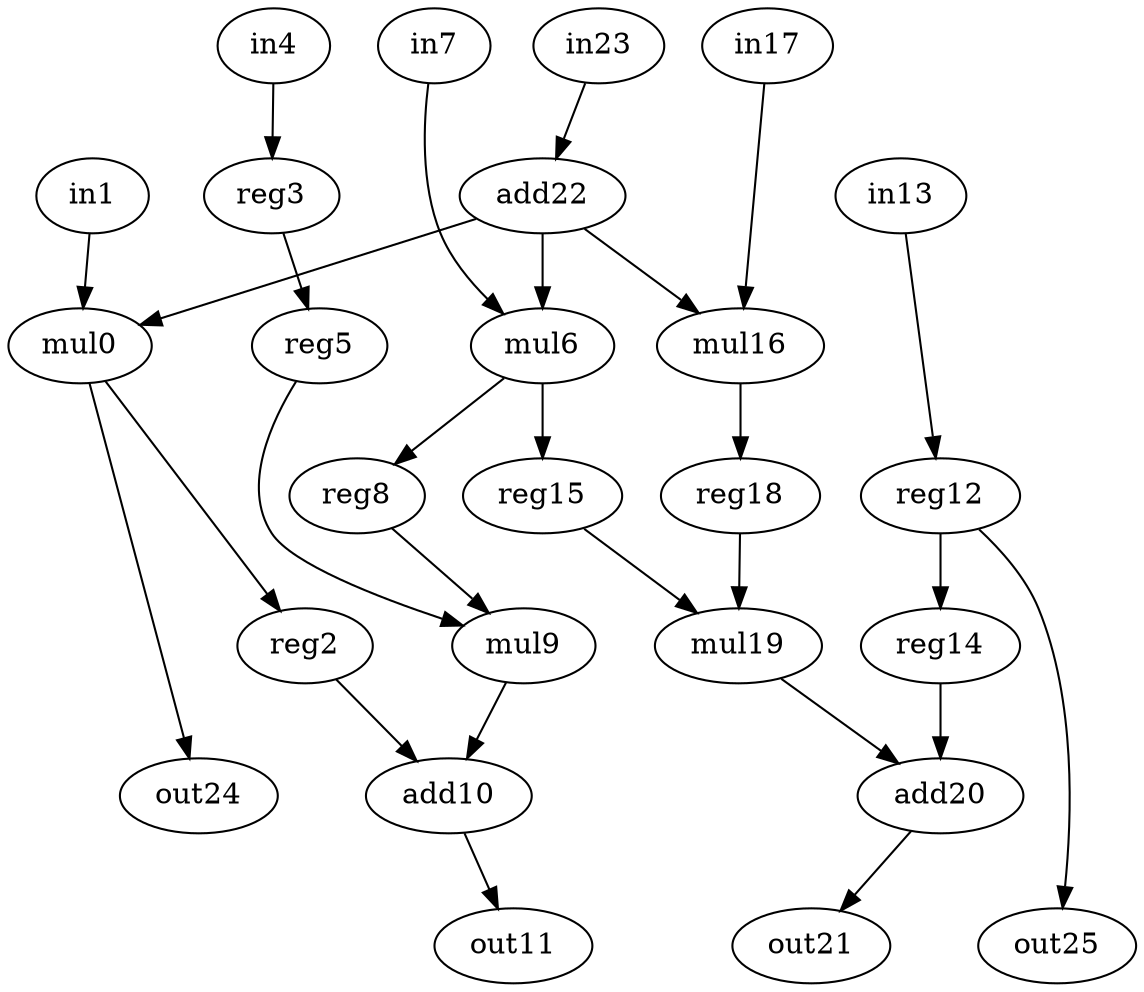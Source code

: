 digraph g {
0 [label = mul0;op = mul;]
1 [label = in1;op = in;]
2 [label = add10;op = add;]
3 [label = out11;op = out;]
4 [label = reg12;op = reg;]
5 [label = in13;op = in;]
6 [label = reg14;op = reg;]
7 [label = reg15;op = reg;]
8 [label = mul16;op = mul;]
9 [label = in17;op = in;]
10 [label = reg18;op = reg;]
11 [label = mul19;op = mul;]
12 [label = reg2;op = reg;]
13 [label = add20;op = add;]
14 [label = out21;op = out;]
15 [label = add22;op = addi;value = 2;]
16 [label = in23;op = in;]
17 [label = out24;op = out;]
18 [label = out25;op = out;]
19 [label = reg3;op = reg;]
20 [label = in4;op = in;]
21 [label = reg5;op = reg;]
22 [label = mul6;op = mul;]
23 [label = in7;op = in;]
24 [label = reg8;op = reg;]
25 [label = mul9;op = mul;]
13 -> 14 [port=0; weight=0;]
11 -> 13 [port=0; weight=1;]
7 -> 11 [port=0; weight=0;]
22 -> 7 [port=0; weight=0;]
22 -> 24 [port=0; weight=0;]
24 -> 25 [port=0; weight=0;]
21 -> 25 [port=1; weight=0;]
19 -> 21 [port=0; weight=0;]
20 -> 19 [port=0; weight=0;]
25 -> 2 [port=0; weight=0;]
12 -> 2 [port=1; weight=0;]
0 -> 12 [port=0; weight=0;]
0 -> 17 [port=0; weight=0;]
15 -> 0 [port=0; weight=0;]
15 -> 22 [port=0; weight=3;]
23 -> 22 [port=1; weight=0;]
15 -> 8 [port=0; weight=0;]
9 -> 8 [port=1; weight=0;]
8 -> 10 [port=0; weight=1;]
10 -> 11 [port=1; weight=0;]
16 -> 15 [port=0; weight=0;]
1 -> 0 [port=1; weight=0;]
2 -> 3 [port=0; weight=0;]
6 -> 13 [port=1; weight=2;]
4 -> 6 [port=0; weight=2;]
4 -> 18 [port=0; weight=0;]
5 -> 4 [port=0; weight=0;]
}
